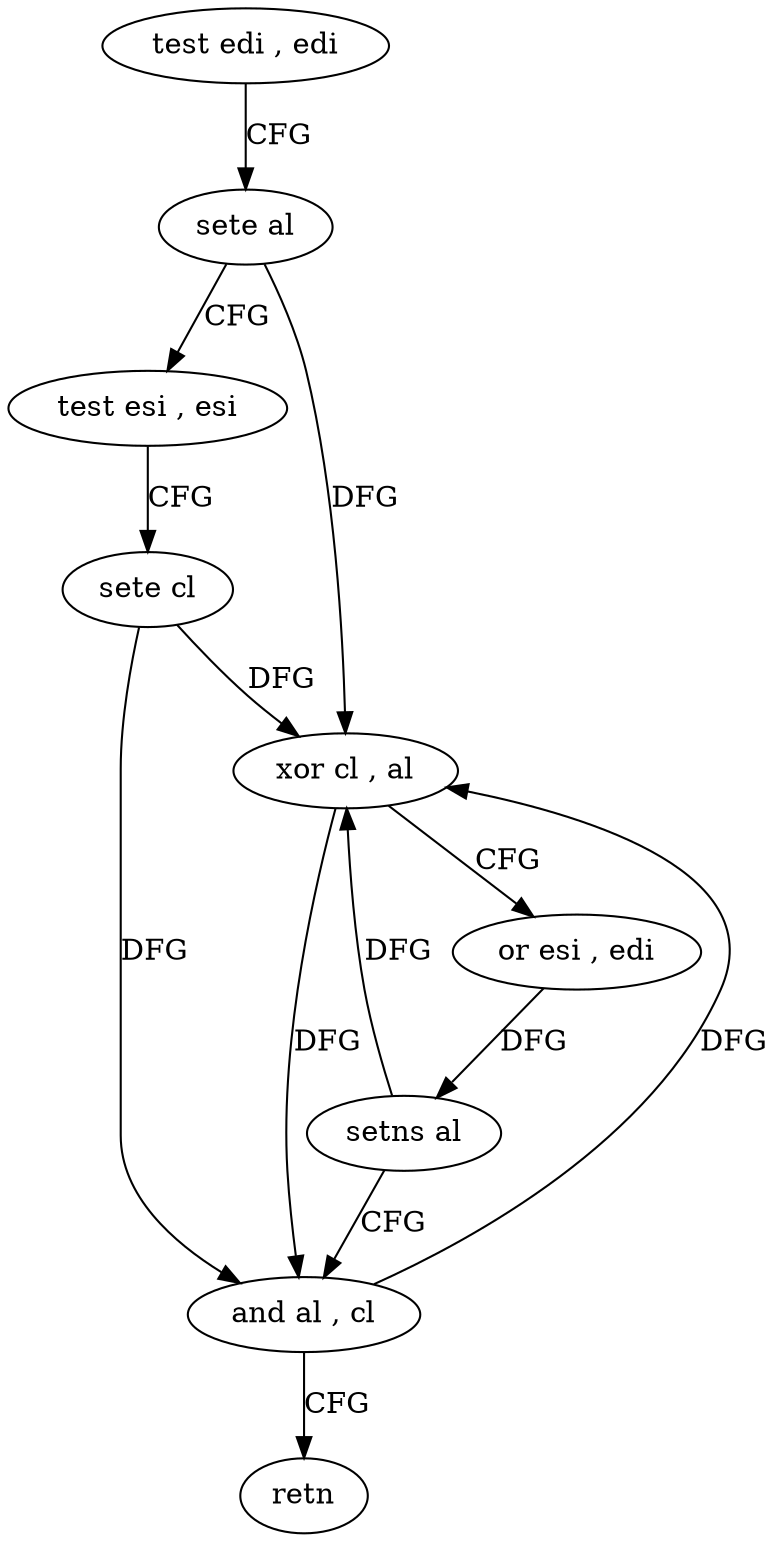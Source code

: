 digraph "func" {
"4284576" [label = "test edi , edi" ]
"4284578" [label = "sete al" ]
"4284581" [label = "test esi , esi" ]
"4284583" [label = "sete cl" ]
"4284586" [label = "xor cl , al" ]
"4284588" [label = "or esi , edi" ]
"4284590" [label = "setns al" ]
"4284593" [label = "and al , cl" ]
"4284595" [label = "retn" ]
"4284576" -> "4284578" [ label = "CFG" ]
"4284578" -> "4284581" [ label = "CFG" ]
"4284578" -> "4284586" [ label = "DFG" ]
"4284581" -> "4284583" [ label = "CFG" ]
"4284583" -> "4284586" [ label = "DFG" ]
"4284583" -> "4284593" [ label = "DFG" ]
"4284586" -> "4284588" [ label = "CFG" ]
"4284586" -> "4284593" [ label = "DFG" ]
"4284588" -> "4284590" [ label = "DFG" ]
"4284590" -> "4284593" [ label = "CFG" ]
"4284590" -> "4284586" [ label = "DFG" ]
"4284593" -> "4284595" [ label = "CFG" ]
"4284593" -> "4284586" [ label = "DFG" ]
}
